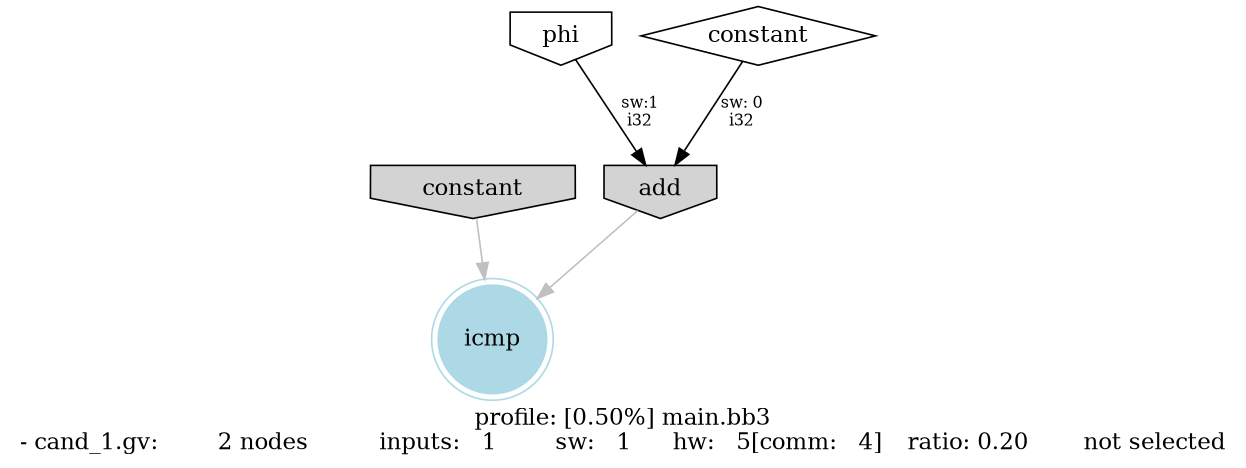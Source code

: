 digraph G {
size = "8.3,11.7"; //a4 size
label = "profile: [0.50%] main.bb3\n- cand_1.gv: 	   2 nodes 	 inputs:   1 	 sw:   1 	 hw:   5[comm:   4] 	 ratio: 0.20 	 not selected"
node_0 [ label = "add" shape = "doublecircle" rank = "sink"];
node_1 [ label = "phi" shape = "invhouse" rank = "source"];
node_2 [ label = "constant" shape = "diamond"];
node_3 [ label = "icmp" shape = "doublecircle" rank = "sink" style = "filled" color = "lightblue" ];
node_4 [ label = "constant" shape = "diamond" shape = "invhouse" rank = "source" style = "filled"                    bgcolor = "lightblue" ];
node_1 -> node_0 [ fontsize = 10 label = "sw:1\ni32"  ];
node_2 -> node_0 [ fontsize = 10 label = "sw: 0\ni32"  ];
node_0 -> node_3 [ fontsize = 10 label = "sw:1\ni32"  color = "gray" label = "" ];
node_4 -> node_3 [ fontsize = 10 label = "sw: 0\ni32"  color = "gray" label = "" ];


/* Additional source nodes */
node_0 [ shape = "invhouse" rank = "source" style = "filled" bgcolor = "lightblue" ];
}
